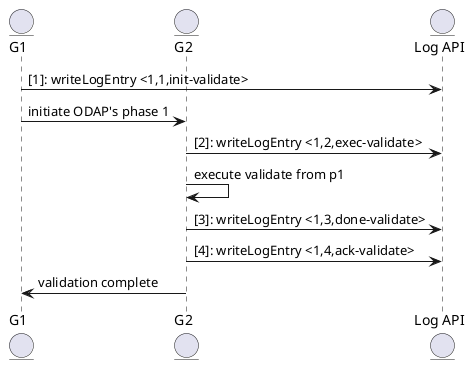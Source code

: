 @startuml

entity "G1" as sg
entity "G2" as rg
entity "Log API" as log


sg->log: [1]: writeLogEntry <1,1,init-validate>


sg->rg: initiate ODAP's phase 1
    rg->log: [2]: writeLogEntry <1,2,exec-validate>
        rg->rg: execute validate from p1
        rg->log: [3]: writeLogEntry <1,3,done-validate>
        rg->log: [4]: writeLogEntry <1,4,ack-validate>
        rg->sg: validation complete


@enduml